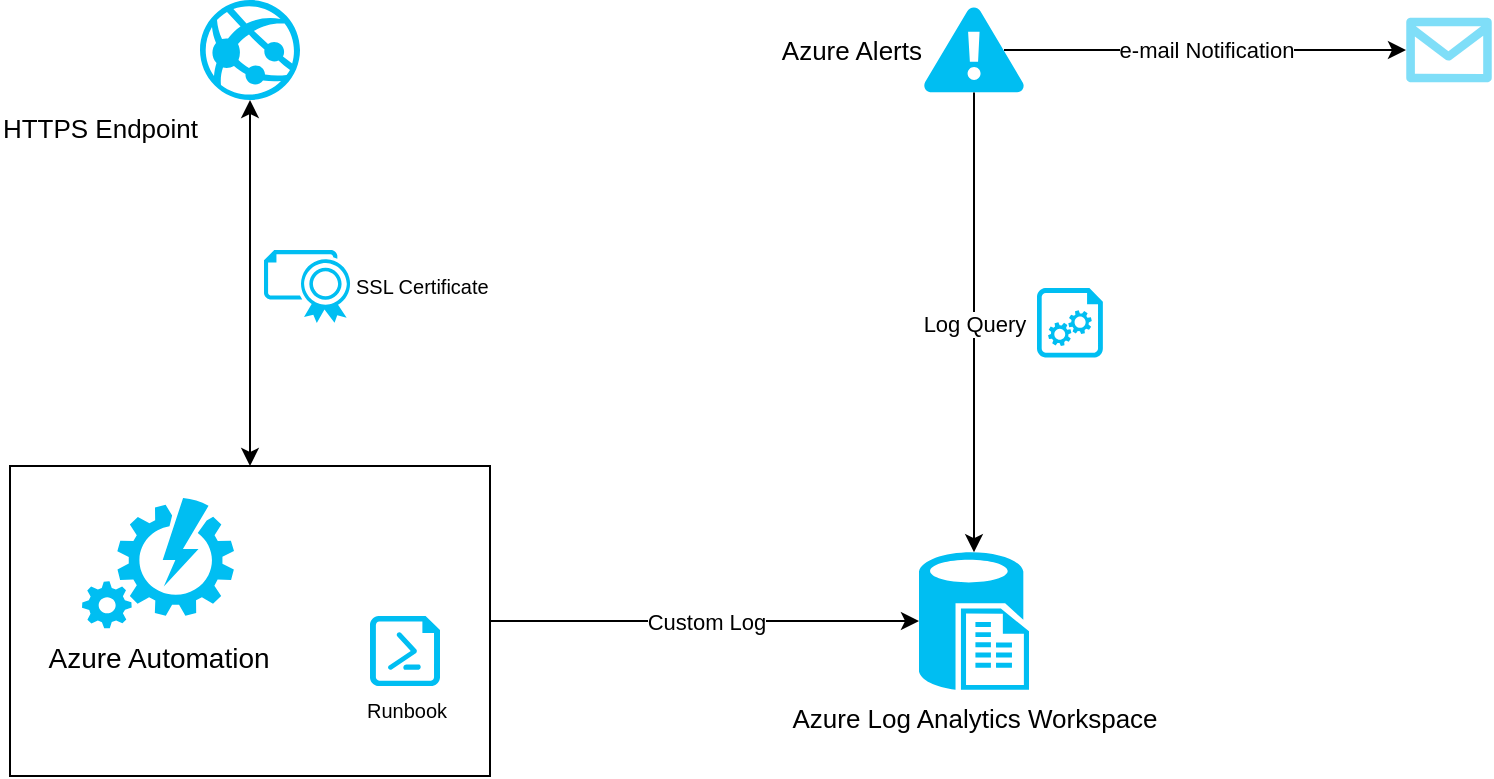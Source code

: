 <mxfile version="15.6.0" type="device"><diagram id="Kd6JJbZGdGIXxm7sjkv-" name="Page-1"><mxGraphModel dx="1422" dy="754" grid="1" gridSize="10" guides="1" tooltips="1" connect="1" arrows="1" fold="1" page="1" pageScale="1" pageWidth="850" pageHeight="1100" math="0" shadow="0"><root><mxCell id="0"/><mxCell id="1" parent="0"/><mxCell id="KEH3z0X-E-86mr7k07-J-13" value="Custom Log" style="edgeStyle=orthogonalEdgeStyle;rounded=0;orthogonalLoop=1;jettySize=auto;html=1;exitX=1;exitY=0.5;exitDx=0;exitDy=0;entryX=0;entryY=0.5;entryDx=0;entryDy=0;entryPerimeter=0;fontSize=11;" parent="1" source="KEH3z0X-E-86mr7k07-J-6" target="KEH3z0X-E-86mr7k07-J-11" edge="1"><mxGeometry relative="1" as="geometry"/></mxCell><mxCell id="KEH3z0X-E-86mr7k07-J-6" value="" style="rounded=0;whiteSpace=wrap;html=1;" parent="1" vertex="1"><mxGeometry x="51" y="325" width="240" height="155" as="geometry"/></mxCell><mxCell id="KEH3z0X-E-86mr7k07-J-2" value="HTTPS Endpoint" style="verticalLabelPosition=bottom;html=1;verticalAlign=top;align=right;strokeColor=none;fillColor=#00BEF2;shape=mxgraph.azure.azure_website;pointerEvents=1;labelPosition=left;fontSize=13;" parent="1" vertex="1"><mxGeometry x="146" y="92" width="50" height="50" as="geometry"/></mxCell><mxCell id="KEH3z0X-E-86mr7k07-J-3" value="" style="endArrow=classic;startArrow=classic;html=1;rounded=0;entryX=0.5;entryY=1;entryDx=0;entryDy=0;entryPerimeter=0;exitX=0.5;exitY=0;exitDx=0;exitDy=0;" parent="1" source="KEH3z0X-E-86mr7k07-J-6" target="KEH3z0X-E-86mr7k07-J-2" edge="1"><mxGeometry width="50" height="50" relative="1" as="geometry"><mxPoint x="351" y="410" as="sourcePoint"/><mxPoint x="401" y="360" as="targetPoint"/></mxGeometry></mxCell><mxCell id="KEH3z0X-E-86mr7k07-J-4" value="SSL Certificate" style="verticalLabelPosition=middle;html=1;verticalAlign=middle;align=left;strokeColor=none;fillColor=#00BEF2;shape=mxgraph.azure.certificate;pointerEvents=1;aspect=fixed;fontSize=10;labelPosition=right;" parent="1" vertex="1"><mxGeometry x="178" y="217" width="44" height="36.47" as="geometry"/></mxCell><mxCell id="KEH3z0X-E-86mr7k07-J-1" value="Azure Automation" style="verticalLabelPosition=bottom;html=1;verticalAlign=top;align=center;strokeColor=none;fillColor=#00BEF2;shape=mxgraph.azure.automation;pointerEvents=1;fontSize=14;aspect=fixed;" parent="1" vertex="1"><mxGeometry x="87" y="341" width="76" height="65.16" as="geometry"/></mxCell><mxCell id="KEH3z0X-E-86mr7k07-J-9" value="Runbook" style="verticalLabelPosition=bottom;html=1;verticalAlign=top;align=center;strokeColor=none;fillColor=#00BEF2;shape=mxgraph.azure.powershell_file;pointerEvents=1;fontSize=10;aspect=fixed;" parent="1" vertex="1"><mxGeometry x="231" y="400" width="35" height="35" as="geometry"/></mxCell><mxCell id="KEH3z0X-E-86mr7k07-J-11" value="Azure Log Analytics Workspace" style="verticalLabelPosition=bottom;html=1;verticalAlign=top;align=center;strokeColor=none;fillColor=#00BEF2;shape=mxgraph.azure.sql_reporting;fontSize=13;aspect=fixed;" parent="1" vertex="1"><mxGeometry x="505.5" y="368.125" width="55" height="68.75" as="geometry"/></mxCell><mxCell id="P4SZx7XNHVIpIIGu-F1z-2" value="e-mail Notification" style="edgeStyle=orthogonalEdgeStyle;rounded=0;orthogonalLoop=1;jettySize=auto;html=1;exitX=0.8;exitY=0.5;exitDx=0;exitDy=0;exitPerimeter=0;entryX=0;entryY=0.5;entryDx=0;entryDy=0;entryPerimeter=0;" edge="1" parent="1" source="KEH3z0X-E-86mr7k07-J-16" target="KEH3z0X-E-86mr7k07-J-21"><mxGeometry relative="1" as="geometry"/></mxCell><mxCell id="KEH3z0X-E-86mr7k07-J-16" value="Azure Alerts" style="verticalLabelPosition=middle;html=1;verticalAlign=middle;align=right;strokeColor=none;fillColor=#00BEF2;shape=mxgraph.azure.azure_alert;fontSize=13;labelPosition=left;" parent="1" vertex="1"><mxGeometry x="508" y="95.75" width="50" height="42.5" as="geometry"/></mxCell><mxCell id="KEH3z0X-E-86mr7k07-J-20" value="" style="verticalLabelPosition=middle;html=1;verticalAlign=middle;align=left;strokeColor=none;fillColor=#00BEF2;shape=mxgraph.azure.startup_task;pointerEvents=1;fontSize=10;aspect=fixed;labelPosition=right;" parent="1" vertex="1"><mxGeometry x="564.5" y="236" width="33" height="34.77" as="geometry"/></mxCell><mxCell id="KEH3z0X-E-86mr7k07-J-21" value="" style="verticalLabelPosition=bottom;html=1;verticalAlign=top;align=center;strokeColor=none;fillColor=#00BEF2;shape=mxgraph.azure.message;pointerEvents=1;fontSize=10;aspect=fixed;" parent="1" vertex="1"><mxGeometry x="749" y="100.875" width="43" height="32.25" as="geometry"/></mxCell><mxCell id="KEH3z0X-E-86mr7k07-J-27" value="" style="endArrow=classic;html=1;rounded=0;fontSize=11;exitX=0.5;exitY=1;exitDx=0;exitDy=0;exitPerimeter=0;entryX=0.5;entryY=0;entryDx=0;entryDy=0;entryPerimeter=0;startArrow=none;startFill=0;" parent="1" source="KEH3z0X-E-86mr7k07-J-16" target="KEH3z0X-E-86mr7k07-J-11" edge="1"><mxGeometry relative="1" as="geometry"><mxPoint x="399" y="330" as="sourcePoint"/><mxPoint x="499" y="330" as="targetPoint"/></mxGeometry></mxCell><mxCell id="KEH3z0X-E-86mr7k07-J-28" value="Log Query" style="edgeLabel;resizable=0;html=1;align=center;verticalAlign=middle;fontSize=11;" parent="KEH3z0X-E-86mr7k07-J-27" connectable="0" vertex="1"><mxGeometry relative="1" as="geometry"/></mxCell></root></mxGraphModel></diagram></mxfile>